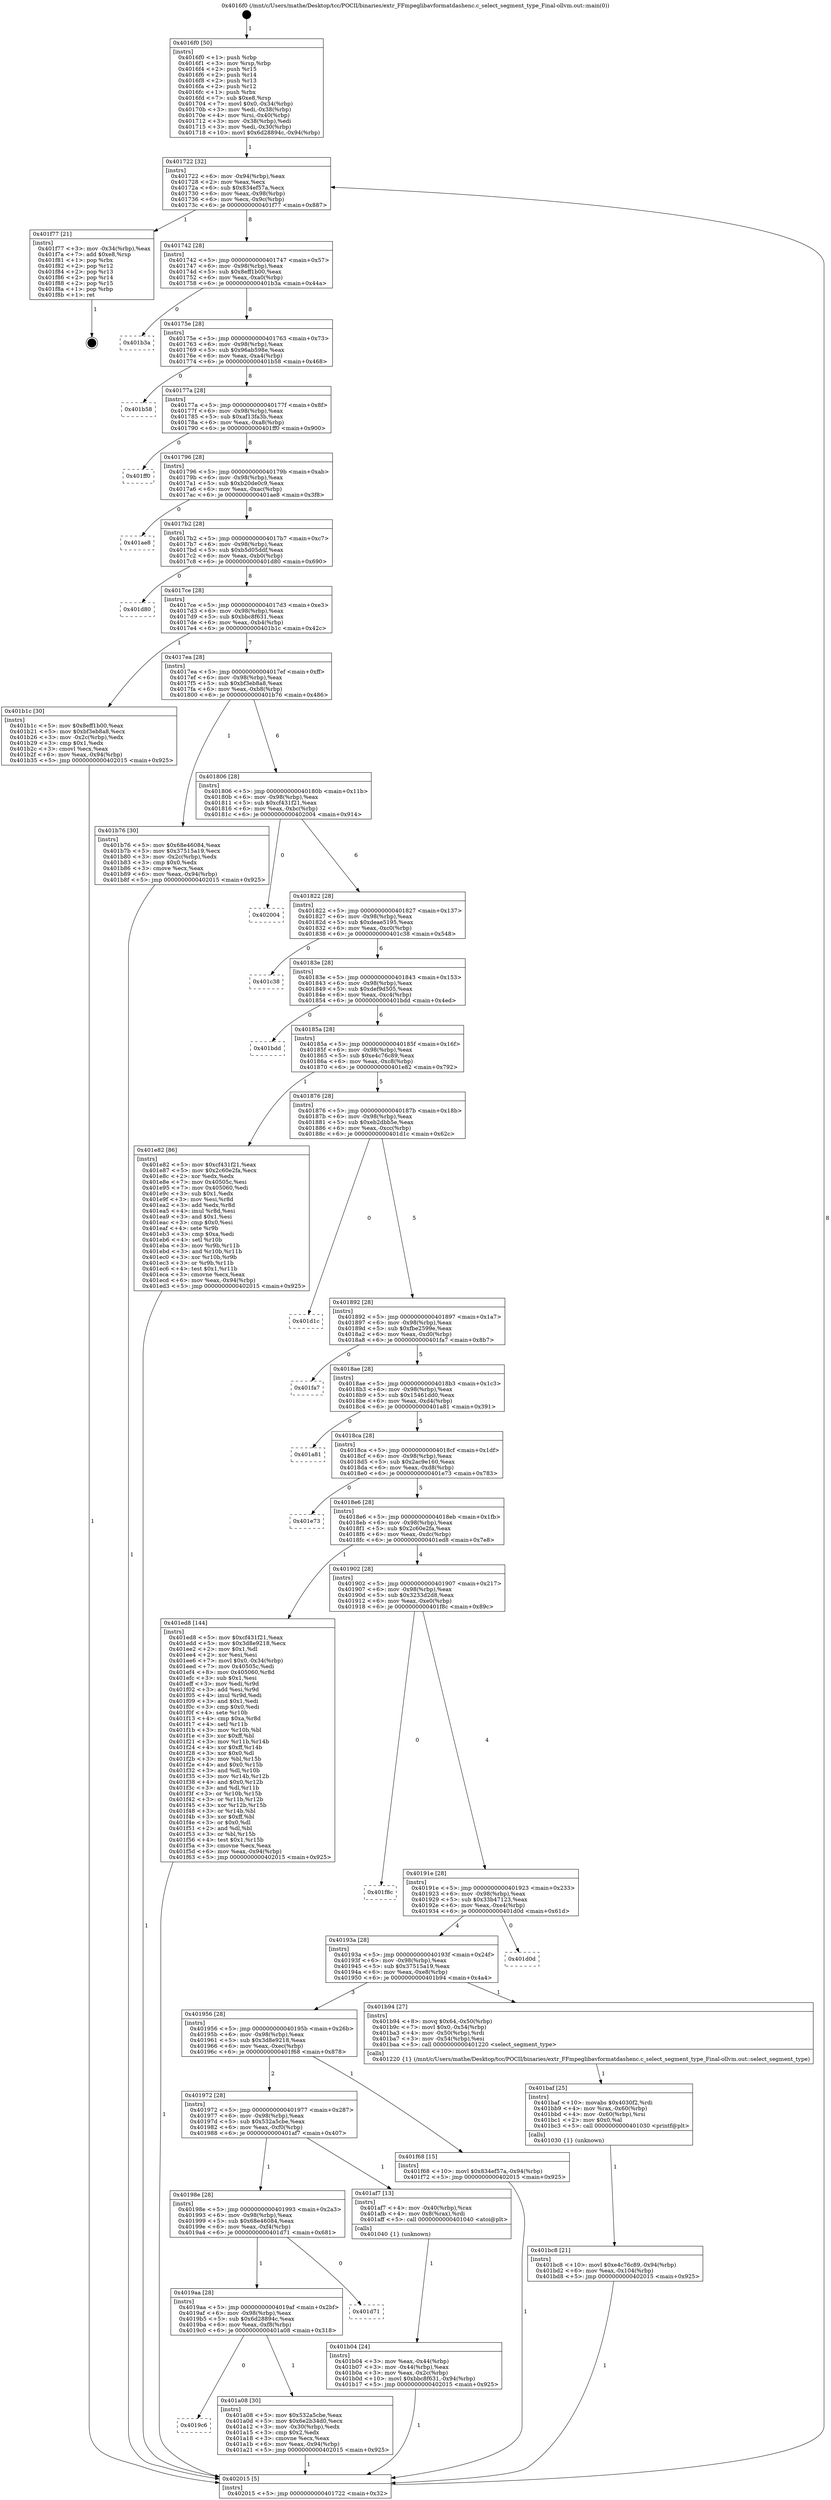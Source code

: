 digraph "0x4016f0" {
  label = "0x4016f0 (/mnt/c/Users/mathe/Desktop/tcc/POCII/binaries/extr_FFmpeglibavformatdashenc.c_select_segment_type_Final-ollvm.out::main(0))"
  labelloc = "t"
  node[shape=record]

  Entry [label="",width=0.3,height=0.3,shape=circle,fillcolor=black,style=filled]
  "0x401722" [label="{
     0x401722 [32]\l
     | [instrs]\l
     &nbsp;&nbsp;0x401722 \<+6\>: mov -0x94(%rbp),%eax\l
     &nbsp;&nbsp;0x401728 \<+2\>: mov %eax,%ecx\l
     &nbsp;&nbsp;0x40172a \<+6\>: sub $0x834ef57a,%ecx\l
     &nbsp;&nbsp;0x401730 \<+6\>: mov %eax,-0x98(%rbp)\l
     &nbsp;&nbsp;0x401736 \<+6\>: mov %ecx,-0x9c(%rbp)\l
     &nbsp;&nbsp;0x40173c \<+6\>: je 0000000000401f77 \<main+0x887\>\l
  }"]
  "0x401f77" [label="{
     0x401f77 [21]\l
     | [instrs]\l
     &nbsp;&nbsp;0x401f77 \<+3\>: mov -0x34(%rbp),%eax\l
     &nbsp;&nbsp;0x401f7a \<+7\>: add $0xe8,%rsp\l
     &nbsp;&nbsp;0x401f81 \<+1\>: pop %rbx\l
     &nbsp;&nbsp;0x401f82 \<+2\>: pop %r12\l
     &nbsp;&nbsp;0x401f84 \<+2\>: pop %r13\l
     &nbsp;&nbsp;0x401f86 \<+2\>: pop %r14\l
     &nbsp;&nbsp;0x401f88 \<+2\>: pop %r15\l
     &nbsp;&nbsp;0x401f8a \<+1\>: pop %rbp\l
     &nbsp;&nbsp;0x401f8b \<+1\>: ret\l
  }"]
  "0x401742" [label="{
     0x401742 [28]\l
     | [instrs]\l
     &nbsp;&nbsp;0x401742 \<+5\>: jmp 0000000000401747 \<main+0x57\>\l
     &nbsp;&nbsp;0x401747 \<+6\>: mov -0x98(%rbp),%eax\l
     &nbsp;&nbsp;0x40174d \<+5\>: sub $0x8eff1b00,%eax\l
     &nbsp;&nbsp;0x401752 \<+6\>: mov %eax,-0xa0(%rbp)\l
     &nbsp;&nbsp;0x401758 \<+6\>: je 0000000000401b3a \<main+0x44a\>\l
  }"]
  Exit [label="",width=0.3,height=0.3,shape=circle,fillcolor=black,style=filled,peripheries=2]
  "0x401b3a" [label="{
     0x401b3a\l
  }", style=dashed]
  "0x40175e" [label="{
     0x40175e [28]\l
     | [instrs]\l
     &nbsp;&nbsp;0x40175e \<+5\>: jmp 0000000000401763 \<main+0x73\>\l
     &nbsp;&nbsp;0x401763 \<+6\>: mov -0x98(%rbp),%eax\l
     &nbsp;&nbsp;0x401769 \<+5\>: sub $0x96ab598e,%eax\l
     &nbsp;&nbsp;0x40176e \<+6\>: mov %eax,-0xa4(%rbp)\l
     &nbsp;&nbsp;0x401774 \<+6\>: je 0000000000401b58 \<main+0x468\>\l
  }"]
  "0x401bc8" [label="{
     0x401bc8 [21]\l
     | [instrs]\l
     &nbsp;&nbsp;0x401bc8 \<+10\>: movl $0xe4c76c89,-0x94(%rbp)\l
     &nbsp;&nbsp;0x401bd2 \<+6\>: mov %eax,-0x104(%rbp)\l
     &nbsp;&nbsp;0x401bd8 \<+5\>: jmp 0000000000402015 \<main+0x925\>\l
  }"]
  "0x401b58" [label="{
     0x401b58\l
  }", style=dashed]
  "0x40177a" [label="{
     0x40177a [28]\l
     | [instrs]\l
     &nbsp;&nbsp;0x40177a \<+5\>: jmp 000000000040177f \<main+0x8f\>\l
     &nbsp;&nbsp;0x40177f \<+6\>: mov -0x98(%rbp),%eax\l
     &nbsp;&nbsp;0x401785 \<+5\>: sub $0xaf13fa3b,%eax\l
     &nbsp;&nbsp;0x40178a \<+6\>: mov %eax,-0xa8(%rbp)\l
     &nbsp;&nbsp;0x401790 \<+6\>: je 0000000000401ff0 \<main+0x900\>\l
  }"]
  "0x401baf" [label="{
     0x401baf [25]\l
     | [instrs]\l
     &nbsp;&nbsp;0x401baf \<+10\>: movabs $0x4030f2,%rdi\l
     &nbsp;&nbsp;0x401bb9 \<+4\>: mov %rax,-0x60(%rbp)\l
     &nbsp;&nbsp;0x401bbd \<+4\>: mov -0x60(%rbp),%rsi\l
     &nbsp;&nbsp;0x401bc1 \<+2\>: mov $0x0,%al\l
     &nbsp;&nbsp;0x401bc3 \<+5\>: call 0000000000401030 \<printf@plt\>\l
     | [calls]\l
     &nbsp;&nbsp;0x401030 \{1\} (unknown)\l
  }"]
  "0x401ff0" [label="{
     0x401ff0\l
  }", style=dashed]
  "0x401796" [label="{
     0x401796 [28]\l
     | [instrs]\l
     &nbsp;&nbsp;0x401796 \<+5\>: jmp 000000000040179b \<main+0xab\>\l
     &nbsp;&nbsp;0x40179b \<+6\>: mov -0x98(%rbp),%eax\l
     &nbsp;&nbsp;0x4017a1 \<+5\>: sub $0xb20de0c9,%eax\l
     &nbsp;&nbsp;0x4017a6 \<+6\>: mov %eax,-0xac(%rbp)\l
     &nbsp;&nbsp;0x4017ac \<+6\>: je 0000000000401ae8 \<main+0x3f8\>\l
  }"]
  "0x401b04" [label="{
     0x401b04 [24]\l
     | [instrs]\l
     &nbsp;&nbsp;0x401b04 \<+3\>: mov %eax,-0x44(%rbp)\l
     &nbsp;&nbsp;0x401b07 \<+3\>: mov -0x44(%rbp),%eax\l
     &nbsp;&nbsp;0x401b0a \<+3\>: mov %eax,-0x2c(%rbp)\l
     &nbsp;&nbsp;0x401b0d \<+10\>: movl $0xbbc8f631,-0x94(%rbp)\l
     &nbsp;&nbsp;0x401b17 \<+5\>: jmp 0000000000402015 \<main+0x925\>\l
  }"]
  "0x401ae8" [label="{
     0x401ae8\l
  }", style=dashed]
  "0x4017b2" [label="{
     0x4017b2 [28]\l
     | [instrs]\l
     &nbsp;&nbsp;0x4017b2 \<+5\>: jmp 00000000004017b7 \<main+0xc7\>\l
     &nbsp;&nbsp;0x4017b7 \<+6\>: mov -0x98(%rbp),%eax\l
     &nbsp;&nbsp;0x4017bd \<+5\>: sub $0xb5d05ddf,%eax\l
     &nbsp;&nbsp;0x4017c2 \<+6\>: mov %eax,-0xb0(%rbp)\l
     &nbsp;&nbsp;0x4017c8 \<+6\>: je 0000000000401d80 \<main+0x690\>\l
  }"]
  "0x4016f0" [label="{
     0x4016f0 [50]\l
     | [instrs]\l
     &nbsp;&nbsp;0x4016f0 \<+1\>: push %rbp\l
     &nbsp;&nbsp;0x4016f1 \<+3\>: mov %rsp,%rbp\l
     &nbsp;&nbsp;0x4016f4 \<+2\>: push %r15\l
     &nbsp;&nbsp;0x4016f6 \<+2\>: push %r14\l
     &nbsp;&nbsp;0x4016f8 \<+2\>: push %r13\l
     &nbsp;&nbsp;0x4016fa \<+2\>: push %r12\l
     &nbsp;&nbsp;0x4016fc \<+1\>: push %rbx\l
     &nbsp;&nbsp;0x4016fd \<+7\>: sub $0xe8,%rsp\l
     &nbsp;&nbsp;0x401704 \<+7\>: movl $0x0,-0x34(%rbp)\l
     &nbsp;&nbsp;0x40170b \<+3\>: mov %edi,-0x38(%rbp)\l
     &nbsp;&nbsp;0x40170e \<+4\>: mov %rsi,-0x40(%rbp)\l
     &nbsp;&nbsp;0x401712 \<+3\>: mov -0x38(%rbp),%edi\l
     &nbsp;&nbsp;0x401715 \<+3\>: mov %edi,-0x30(%rbp)\l
     &nbsp;&nbsp;0x401718 \<+10\>: movl $0x6d28894c,-0x94(%rbp)\l
  }"]
  "0x401d80" [label="{
     0x401d80\l
  }", style=dashed]
  "0x4017ce" [label="{
     0x4017ce [28]\l
     | [instrs]\l
     &nbsp;&nbsp;0x4017ce \<+5\>: jmp 00000000004017d3 \<main+0xe3\>\l
     &nbsp;&nbsp;0x4017d3 \<+6\>: mov -0x98(%rbp),%eax\l
     &nbsp;&nbsp;0x4017d9 \<+5\>: sub $0xbbc8f631,%eax\l
     &nbsp;&nbsp;0x4017de \<+6\>: mov %eax,-0xb4(%rbp)\l
     &nbsp;&nbsp;0x4017e4 \<+6\>: je 0000000000401b1c \<main+0x42c\>\l
  }"]
  "0x402015" [label="{
     0x402015 [5]\l
     | [instrs]\l
     &nbsp;&nbsp;0x402015 \<+5\>: jmp 0000000000401722 \<main+0x32\>\l
  }"]
  "0x401b1c" [label="{
     0x401b1c [30]\l
     | [instrs]\l
     &nbsp;&nbsp;0x401b1c \<+5\>: mov $0x8eff1b00,%eax\l
     &nbsp;&nbsp;0x401b21 \<+5\>: mov $0xbf3eb8a8,%ecx\l
     &nbsp;&nbsp;0x401b26 \<+3\>: mov -0x2c(%rbp),%edx\l
     &nbsp;&nbsp;0x401b29 \<+3\>: cmp $0x1,%edx\l
     &nbsp;&nbsp;0x401b2c \<+3\>: cmovl %ecx,%eax\l
     &nbsp;&nbsp;0x401b2f \<+6\>: mov %eax,-0x94(%rbp)\l
     &nbsp;&nbsp;0x401b35 \<+5\>: jmp 0000000000402015 \<main+0x925\>\l
  }"]
  "0x4017ea" [label="{
     0x4017ea [28]\l
     | [instrs]\l
     &nbsp;&nbsp;0x4017ea \<+5\>: jmp 00000000004017ef \<main+0xff\>\l
     &nbsp;&nbsp;0x4017ef \<+6\>: mov -0x98(%rbp),%eax\l
     &nbsp;&nbsp;0x4017f5 \<+5\>: sub $0xbf3eb8a8,%eax\l
     &nbsp;&nbsp;0x4017fa \<+6\>: mov %eax,-0xb8(%rbp)\l
     &nbsp;&nbsp;0x401800 \<+6\>: je 0000000000401b76 \<main+0x486\>\l
  }"]
  "0x4019c6" [label="{
     0x4019c6\l
  }", style=dashed]
  "0x401b76" [label="{
     0x401b76 [30]\l
     | [instrs]\l
     &nbsp;&nbsp;0x401b76 \<+5\>: mov $0x68e46084,%eax\l
     &nbsp;&nbsp;0x401b7b \<+5\>: mov $0x37515a19,%ecx\l
     &nbsp;&nbsp;0x401b80 \<+3\>: mov -0x2c(%rbp),%edx\l
     &nbsp;&nbsp;0x401b83 \<+3\>: cmp $0x0,%edx\l
     &nbsp;&nbsp;0x401b86 \<+3\>: cmove %ecx,%eax\l
     &nbsp;&nbsp;0x401b89 \<+6\>: mov %eax,-0x94(%rbp)\l
     &nbsp;&nbsp;0x401b8f \<+5\>: jmp 0000000000402015 \<main+0x925\>\l
  }"]
  "0x401806" [label="{
     0x401806 [28]\l
     | [instrs]\l
     &nbsp;&nbsp;0x401806 \<+5\>: jmp 000000000040180b \<main+0x11b\>\l
     &nbsp;&nbsp;0x40180b \<+6\>: mov -0x98(%rbp),%eax\l
     &nbsp;&nbsp;0x401811 \<+5\>: sub $0xcf431f21,%eax\l
     &nbsp;&nbsp;0x401816 \<+6\>: mov %eax,-0xbc(%rbp)\l
     &nbsp;&nbsp;0x40181c \<+6\>: je 0000000000402004 \<main+0x914\>\l
  }"]
  "0x401a08" [label="{
     0x401a08 [30]\l
     | [instrs]\l
     &nbsp;&nbsp;0x401a08 \<+5\>: mov $0x532a5cbe,%eax\l
     &nbsp;&nbsp;0x401a0d \<+5\>: mov $0x6e2b34d0,%ecx\l
     &nbsp;&nbsp;0x401a12 \<+3\>: mov -0x30(%rbp),%edx\l
     &nbsp;&nbsp;0x401a15 \<+3\>: cmp $0x2,%edx\l
     &nbsp;&nbsp;0x401a18 \<+3\>: cmovne %ecx,%eax\l
     &nbsp;&nbsp;0x401a1b \<+6\>: mov %eax,-0x94(%rbp)\l
     &nbsp;&nbsp;0x401a21 \<+5\>: jmp 0000000000402015 \<main+0x925\>\l
  }"]
  "0x402004" [label="{
     0x402004\l
  }", style=dashed]
  "0x401822" [label="{
     0x401822 [28]\l
     | [instrs]\l
     &nbsp;&nbsp;0x401822 \<+5\>: jmp 0000000000401827 \<main+0x137\>\l
     &nbsp;&nbsp;0x401827 \<+6\>: mov -0x98(%rbp),%eax\l
     &nbsp;&nbsp;0x40182d \<+5\>: sub $0xdeae5195,%eax\l
     &nbsp;&nbsp;0x401832 \<+6\>: mov %eax,-0xc0(%rbp)\l
     &nbsp;&nbsp;0x401838 \<+6\>: je 0000000000401c38 \<main+0x548\>\l
  }"]
  "0x4019aa" [label="{
     0x4019aa [28]\l
     | [instrs]\l
     &nbsp;&nbsp;0x4019aa \<+5\>: jmp 00000000004019af \<main+0x2bf\>\l
     &nbsp;&nbsp;0x4019af \<+6\>: mov -0x98(%rbp),%eax\l
     &nbsp;&nbsp;0x4019b5 \<+5\>: sub $0x6d28894c,%eax\l
     &nbsp;&nbsp;0x4019ba \<+6\>: mov %eax,-0xf8(%rbp)\l
     &nbsp;&nbsp;0x4019c0 \<+6\>: je 0000000000401a08 \<main+0x318\>\l
  }"]
  "0x401c38" [label="{
     0x401c38\l
  }", style=dashed]
  "0x40183e" [label="{
     0x40183e [28]\l
     | [instrs]\l
     &nbsp;&nbsp;0x40183e \<+5\>: jmp 0000000000401843 \<main+0x153\>\l
     &nbsp;&nbsp;0x401843 \<+6\>: mov -0x98(%rbp),%eax\l
     &nbsp;&nbsp;0x401849 \<+5\>: sub $0xdef9d505,%eax\l
     &nbsp;&nbsp;0x40184e \<+6\>: mov %eax,-0xc4(%rbp)\l
     &nbsp;&nbsp;0x401854 \<+6\>: je 0000000000401bdd \<main+0x4ed\>\l
  }"]
  "0x401d71" [label="{
     0x401d71\l
  }", style=dashed]
  "0x401bdd" [label="{
     0x401bdd\l
  }", style=dashed]
  "0x40185a" [label="{
     0x40185a [28]\l
     | [instrs]\l
     &nbsp;&nbsp;0x40185a \<+5\>: jmp 000000000040185f \<main+0x16f\>\l
     &nbsp;&nbsp;0x40185f \<+6\>: mov -0x98(%rbp),%eax\l
     &nbsp;&nbsp;0x401865 \<+5\>: sub $0xe4c76c89,%eax\l
     &nbsp;&nbsp;0x40186a \<+6\>: mov %eax,-0xc8(%rbp)\l
     &nbsp;&nbsp;0x401870 \<+6\>: je 0000000000401e82 \<main+0x792\>\l
  }"]
  "0x40198e" [label="{
     0x40198e [28]\l
     | [instrs]\l
     &nbsp;&nbsp;0x40198e \<+5\>: jmp 0000000000401993 \<main+0x2a3\>\l
     &nbsp;&nbsp;0x401993 \<+6\>: mov -0x98(%rbp),%eax\l
     &nbsp;&nbsp;0x401999 \<+5\>: sub $0x68e46084,%eax\l
     &nbsp;&nbsp;0x40199e \<+6\>: mov %eax,-0xf4(%rbp)\l
     &nbsp;&nbsp;0x4019a4 \<+6\>: je 0000000000401d71 \<main+0x681\>\l
  }"]
  "0x401e82" [label="{
     0x401e82 [86]\l
     | [instrs]\l
     &nbsp;&nbsp;0x401e82 \<+5\>: mov $0xcf431f21,%eax\l
     &nbsp;&nbsp;0x401e87 \<+5\>: mov $0x2c60e2fa,%ecx\l
     &nbsp;&nbsp;0x401e8c \<+2\>: xor %edx,%edx\l
     &nbsp;&nbsp;0x401e8e \<+7\>: mov 0x40505c,%esi\l
     &nbsp;&nbsp;0x401e95 \<+7\>: mov 0x405060,%edi\l
     &nbsp;&nbsp;0x401e9c \<+3\>: sub $0x1,%edx\l
     &nbsp;&nbsp;0x401e9f \<+3\>: mov %esi,%r8d\l
     &nbsp;&nbsp;0x401ea2 \<+3\>: add %edx,%r8d\l
     &nbsp;&nbsp;0x401ea5 \<+4\>: imul %r8d,%esi\l
     &nbsp;&nbsp;0x401ea9 \<+3\>: and $0x1,%esi\l
     &nbsp;&nbsp;0x401eac \<+3\>: cmp $0x0,%esi\l
     &nbsp;&nbsp;0x401eaf \<+4\>: sete %r9b\l
     &nbsp;&nbsp;0x401eb3 \<+3\>: cmp $0xa,%edi\l
     &nbsp;&nbsp;0x401eb6 \<+4\>: setl %r10b\l
     &nbsp;&nbsp;0x401eba \<+3\>: mov %r9b,%r11b\l
     &nbsp;&nbsp;0x401ebd \<+3\>: and %r10b,%r11b\l
     &nbsp;&nbsp;0x401ec0 \<+3\>: xor %r10b,%r9b\l
     &nbsp;&nbsp;0x401ec3 \<+3\>: or %r9b,%r11b\l
     &nbsp;&nbsp;0x401ec6 \<+4\>: test $0x1,%r11b\l
     &nbsp;&nbsp;0x401eca \<+3\>: cmovne %ecx,%eax\l
     &nbsp;&nbsp;0x401ecd \<+6\>: mov %eax,-0x94(%rbp)\l
     &nbsp;&nbsp;0x401ed3 \<+5\>: jmp 0000000000402015 \<main+0x925\>\l
  }"]
  "0x401876" [label="{
     0x401876 [28]\l
     | [instrs]\l
     &nbsp;&nbsp;0x401876 \<+5\>: jmp 000000000040187b \<main+0x18b\>\l
     &nbsp;&nbsp;0x40187b \<+6\>: mov -0x98(%rbp),%eax\l
     &nbsp;&nbsp;0x401881 \<+5\>: sub $0xeb2dbb5e,%eax\l
     &nbsp;&nbsp;0x401886 \<+6\>: mov %eax,-0xcc(%rbp)\l
     &nbsp;&nbsp;0x40188c \<+6\>: je 0000000000401d1c \<main+0x62c\>\l
  }"]
  "0x401af7" [label="{
     0x401af7 [13]\l
     | [instrs]\l
     &nbsp;&nbsp;0x401af7 \<+4\>: mov -0x40(%rbp),%rax\l
     &nbsp;&nbsp;0x401afb \<+4\>: mov 0x8(%rax),%rdi\l
     &nbsp;&nbsp;0x401aff \<+5\>: call 0000000000401040 \<atoi@plt\>\l
     | [calls]\l
     &nbsp;&nbsp;0x401040 \{1\} (unknown)\l
  }"]
  "0x401d1c" [label="{
     0x401d1c\l
  }", style=dashed]
  "0x401892" [label="{
     0x401892 [28]\l
     | [instrs]\l
     &nbsp;&nbsp;0x401892 \<+5\>: jmp 0000000000401897 \<main+0x1a7\>\l
     &nbsp;&nbsp;0x401897 \<+6\>: mov -0x98(%rbp),%eax\l
     &nbsp;&nbsp;0x40189d \<+5\>: sub $0xfbe2599e,%eax\l
     &nbsp;&nbsp;0x4018a2 \<+6\>: mov %eax,-0xd0(%rbp)\l
     &nbsp;&nbsp;0x4018a8 \<+6\>: je 0000000000401fa7 \<main+0x8b7\>\l
  }"]
  "0x401972" [label="{
     0x401972 [28]\l
     | [instrs]\l
     &nbsp;&nbsp;0x401972 \<+5\>: jmp 0000000000401977 \<main+0x287\>\l
     &nbsp;&nbsp;0x401977 \<+6\>: mov -0x98(%rbp),%eax\l
     &nbsp;&nbsp;0x40197d \<+5\>: sub $0x532a5cbe,%eax\l
     &nbsp;&nbsp;0x401982 \<+6\>: mov %eax,-0xf0(%rbp)\l
     &nbsp;&nbsp;0x401988 \<+6\>: je 0000000000401af7 \<main+0x407\>\l
  }"]
  "0x401fa7" [label="{
     0x401fa7\l
  }", style=dashed]
  "0x4018ae" [label="{
     0x4018ae [28]\l
     | [instrs]\l
     &nbsp;&nbsp;0x4018ae \<+5\>: jmp 00000000004018b3 \<main+0x1c3\>\l
     &nbsp;&nbsp;0x4018b3 \<+6\>: mov -0x98(%rbp),%eax\l
     &nbsp;&nbsp;0x4018b9 \<+5\>: sub $0x15461dd0,%eax\l
     &nbsp;&nbsp;0x4018be \<+6\>: mov %eax,-0xd4(%rbp)\l
     &nbsp;&nbsp;0x4018c4 \<+6\>: je 0000000000401a81 \<main+0x391\>\l
  }"]
  "0x401f68" [label="{
     0x401f68 [15]\l
     | [instrs]\l
     &nbsp;&nbsp;0x401f68 \<+10\>: movl $0x834ef57a,-0x94(%rbp)\l
     &nbsp;&nbsp;0x401f72 \<+5\>: jmp 0000000000402015 \<main+0x925\>\l
  }"]
  "0x401a81" [label="{
     0x401a81\l
  }", style=dashed]
  "0x4018ca" [label="{
     0x4018ca [28]\l
     | [instrs]\l
     &nbsp;&nbsp;0x4018ca \<+5\>: jmp 00000000004018cf \<main+0x1df\>\l
     &nbsp;&nbsp;0x4018cf \<+6\>: mov -0x98(%rbp),%eax\l
     &nbsp;&nbsp;0x4018d5 \<+5\>: sub $0x2ac9e160,%eax\l
     &nbsp;&nbsp;0x4018da \<+6\>: mov %eax,-0xd8(%rbp)\l
     &nbsp;&nbsp;0x4018e0 \<+6\>: je 0000000000401e73 \<main+0x783\>\l
  }"]
  "0x401956" [label="{
     0x401956 [28]\l
     | [instrs]\l
     &nbsp;&nbsp;0x401956 \<+5\>: jmp 000000000040195b \<main+0x26b\>\l
     &nbsp;&nbsp;0x40195b \<+6\>: mov -0x98(%rbp),%eax\l
     &nbsp;&nbsp;0x401961 \<+5\>: sub $0x3d8e9218,%eax\l
     &nbsp;&nbsp;0x401966 \<+6\>: mov %eax,-0xec(%rbp)\l
     &nbsp;&nbsp;0x40196c \<+6\>: je 0000000000401f68 \<main+0x878\>\l
  }"]
  "0x401e73" [label="{
     0x401e73\l
  }", style=dashed]
  "0x4018e6" [label="{
     0x4018e6 [28]\l
     | [instrs]\l
     &nbsp;&nbsp;0x4018e6 \<+5\>: jmp 00000000004018eb \<main+0x1fb\>\l
     &nbsp;&nbsp;0x4018eb \<+6\>: mov -0x98(%rbp),%eax\l
     &nbsp;&nbsp;0x4018f1 \<+5\>: sub $0x2c60e2fa,%eax\l
     &nbsp;&nbsp;0x4018f6 \<+6\>: mov %eax,-0xdc(%rbp)\l
     &nbsp;&nbsp;0x4018fc \<+6\>: je 0000000000401ed8 \<main+0x7e8\>\l
  }"]
  "0x401b94" [label="{
     0x401b94 [27]\l
     | [instrs]\l
     &nbsp;&nbsp;0x401b94 \<+8\>: movq $0x64,-0x50(%rbp)\l
     &nbsp;&nbsp;0x401b9c \<+7\>: movl $0x0,-0x54(%rbp)\l
     &nbsp;&nbsp;0x401ba3 \<+4\>: mov -0x50(%rbp),%rdi\l
     &nbsp;&nbsp;0x401ba7 \<+3\>: mov -0x54(%rbp),%esi\l
     &nbsp;&nbsp;0x401baa \<+5\>: call 0000000000401220 \<select_segment_type\>\l
     | [calls]\l
     &nbsp;&nbsp;0x401220 \{1\} (/mnt/c/Users/mathe/Desktop/tcc/POCII/binaries/extr_FFmpeglibavformatdashenc.c_select_segment_type_Final-ollvm.out::select_segment_type)\l
  }"]
  "0x401ed8" [label="{
     0x401ed8 [144]\l
     | [instrs]\l
     &nbsp;&nbsp;0x401ed8 \<+5\>: mov $0xcf431f21,%eax\l
     &nbsp;&nbsp;0x401edd \<+5\>: mov $0x3d8e9218,%ecx\l
     &nbsp;&nbsp;0x401ee2 \<+2\>: mov $0x1,%dl\l
     &nbsp;&nbsp;0x401ee4 \<+2\>: xor %esi,%esi\l
     &nbsp;&nbsp;0x401ee6 \<+7\>: movl $0x0,-0x34(%rbp)\l
     &nbsp;&nbsp;0x401eed \<+7\>: mov 0x40505c,%edi\l
     &nbsp;&nbsp;0x401ef4 \<+8\>: mov 0x405060,%r8d\l
     &nbsp;&nbsp;0x401efc \<+3\>: sub $0x1,%esi\l
     &nbsp;&nbsp;0x401eff \<+3\>: mov %edi,%r9d\l
     &nbsp;&nbsp;0x401f02 \<+3\>: add %esi,%r9d\l
     &nbsp;&nbsp;0x401f05 \<+4\>: imul %r9d,%edi\l
     &nbsp;&nbsp;0x401f09 \<+3\>: and $0x1,%edi\l
     &nbsp;&nbsp;0x401f0c \<+3\>: cmp $0x0,%edi\l
     &nbsp;&nbsp;0x401f0f \<+4\>: sete %r10b\l
     &nbsp;&nbsp;0x401f13 \<+4\>: cmp $0xa,%r8d\l
     &nbsp;&nbsp;0x401f17 \<+4\>: setl %r11b\l
     &nbsp;&nbsp;0x401f1b \<+3\>: mov %r10b,%bl\l
     &nbsp;&nbsp;0x401f1e \<+3\>: xor $0xff,%bl\l
     &nbsp;&nbsp;0x401f21 \<+3\>: mov %r11b,%r14b\l
     &nbsp;&nbsp;0x401f24 \<+4\>: xor $0xff,%r14b\l
     &nbsp;&nbsp;0x401f28 \<+3\>: xor $0x0,%dl\l
     &nbsp;&nbsp;0x401f2b \<+3\>: mov %bl,%r15b\l
     &nbsp;&nbsp;0x401f2e \<+4\>: and $0x0,%r15b\l
     &nbsp;&nbsp;0x401f32 \<+3\>: and %dl,%r10b\l
     &nbsp;&nbsp;0x401f35 \<+3\>: mov %r14b,%r12b\l
     &nbsp;&nbsp;0x401f38 \<+4\>: and $0x0,%r12b\l
     &nbsp;&nbsp;0x401f3c \<+3\>: and %dl,%r11b\l
     &nbsp;&nbsp;0x401f3f \<+3\>: or %r10b,%r15b\l
     &nbsp;&nbsp;0x401f42 \<+3\>: or %r11b,%r12b\l
     &nbsp;&nbsp;0x401f45 \<+3\>: xor %r12b,%r15b\l
     &nbsp;&nbsp;0x401f48 \<+3\>: or %r14b,%bl\l
     &nbsp;&nbsp;0x401f4b \<+3\>: xor $0xff,%bl\l
     &nbsp;&nbsp;0x401f4e \<+3\>: or $0x0,%dl\l
     &nbsp;&nbsp;0x401f51 \<+2\>: and %dl,%bl\l
     &nbsp;&nbsp;0x401f53 \<+3\>: or %bl,%r15b\l
     &nbsp;&nbsp;0x401f56 \<+4\>: test $0x1,%r15b\l
     &nbsp;&nbsp;0x401f5a \<+3\>: cmovne %ecx,%eax\l
     &nbsp;&nbsp;0x401f5d \<+6\>: mov %eax,-0x94(%rbp)\l
     &nbsp;&nbsp;0x401f63 \<+5\>: jmp 0000000000402015 \<main+0x925\>\l
  }"]
  "0x401902" [label="{
     0x401902 [28]\l
     | [instrs]\l
     &nbsp;&nbsp;0x401902 \<+5\>: jmp 0000000000401907 \<main+0x217\>\l
     &nbsp;&nbsp;0x401907 \<+6\>: mov -0x98(%rbp),%eax\l
     &nbsp;&nbsp;0x40190d \<+5\>: sub $0x3233d2d8,%eax\l
     &nbsp;&nbsp;0x401912 \<+6\>: mov %eax,-0xe0(%rbp)\l
     &nbsp;&nbsp;0x401918 \<+6\>: je 0000000000401f8c \<main+0x89c\>\l
  }"]
  "0x40193a" [label="{
     0x40193a [28]\l
     | [instrs]\l
     &nbsp;&nbsp;0x40193a \<+5\>: jmp 000000000040193f \<main+0x24f\>\l
     &nbsp;&nbsp;0x40193f \<+6\>: mov -0x98(%rbp),%eax\l
     &nbsp;&nbsp;0x401945 \<+5\>: sub $0x37515a19,%eax\l
     &nbsp;&nbsp;0x40194a \<+6\>: mov %eax,-0xe8(%rbp)\l
     &nbsp;&nbsp;0x401950 \<+6\>: je 0000000000401b94 \<main+0x4a4\>\l
  }"]
  "0x401f8c" [label="{
     0x401f8c\l
  }", style=dashed]
  "0x40191e" [label="{
     0x40191e [28]\l
     | [instrs]\l
     &nbsp;&nbsp;0x40191e \<+5\>: jmp 0000000000401923 \<main+0x233\>\l
     &nbsp;&nbsp;0x401923 \<+6\>: mov -0x98(%rbp),%eax\l
     &nbsp;&nbsp;0x401929 \<+5\>: sub $0x33b47123,%eax\l
     &nbsp;&nbsp;0x40192e \<+6\>: mov %eax,-0xe4(%rbp)\l
     &nbsp;&nbsp;0x401934 \<+6\>: je 0000000000401d0d \<main+0x61d\>\l
  }"]
  "0x401d0d" [label="{
     0x401d0d\l
  }", style=dashed]
  Entry -> "0x4016f0" [label=" 1"]
  "0x401722" -> "0x401f77" [label=" 1"]
  "0x401722" -> "0x401742" [label=" 8"]
  "0x401f77" -> Exit [label=" 1"]
  "0x401742" -> "0x401b3a" [label=" 0"]
  "0x401742" -> "0x40175e" [label=" 8"]
  "0x401f68" -> "0x402015" [label=" 1"]
  "0x40175e" -> "0x401b58" [label=" 0"]
  "0x40175e" -> "0x40177a" [label=" 8"]
  "0x401ed8" -> "0x402015" [label=" 1"]
  "0x40177a" -> "0x401ff0" [label=" 0"]
  "0x40177a" -> "0x401796" [label=" 8"]
  "0x401e82" -> "0x402015" [label=" 1"]
  "0x401796" -> "0x401ae8" [label=" 0"]
  "0x401796" -> "0x4017b2" [label=" 8"]
  "0x401bc8" -> "0x402015" [label=" 1"]
  "0x4017b2" -> "0x401d80" [label=" 0"]
  "0x4017b2" -> "0x4017ce" [label=" 8"]
  "0x401baf" -> "0x401bc8" [label=" 1"]
  "0x4017ce" -> "0x401b1c" [label=" 1"]
  "0x4017ce" -> "0x4017ea" [label=" 7"]
  "0x401b94" -> "0x401baf" [label=" 1"]
  "0x4017ea" -> "0x401b76" [label=" 1"]
  "0x4017ea" -> "0x401806" [label=" 6"]
  "0x401b76" -> "0x402015" [label=" 1"]
  "0x401806" -> "0x402004" [label=" 0"]
  "0x401806" -> "0x401822" [label=" 6"]
  "0x401b1c" -> "0x402015" [label=" 1"]
  "0x401822" -> "0x401c38" [label=" 0"]
  "0x401822" -> "0x40183e" [label=" 6"]
  "0x401af7" -> "0x401b04" [label=" 1"]
  "0x40183e" -> "0x401bdd" [label=" 0"]
  "0x40183e" -> "0x40185a" [label=" 6"]
  "0x402015" -> "0x401722" [label=" 8"]
  "0x40185a" -> "0x401e82" [label=" 1"]
  "0x40185a" -> "0x401876" [label=" 5"]
  "0x401a08" -> "0x402015" [label=" 1"]
  "0x401876" -> "0x401d1c" [label=" 0"]
  "0x401876" -> "0x401892" [label=" 5"]
  "0x4019aa" -> "0x4019c6" [label=" 0"]
  "0x401892" -> "0x401fa7" [label=" 0"]
  "0x401892" -> "0x4018ae" [label=" 5"]
  "0x401b04" -> "0x402015" [label=" 1"]
  "0x4018ae" -> "0x401a81" [label=" 0"]
  "0x4018ae" -> "0x4018ca" [label=" 5"]
  "0x40198e" -> "0x4019aa" [label=" 1"]
  "0x4018ca" -> "0x401e73" [label=" 0"]
  "0x4018ca" -> "0x4018e6" [label=" 5"]
  "0x4016f0" -> "0x401722" [label=" 1"]
  "0x4018e6" -> "0x401ed8" [label=" 1"]
  "0x4018e6" -> "0x401902" [label=" 4"]
  "0x401972" -> "0x40198e" [label=" 1"]
  "0x401902" -> "0x401f8c" [label=" 0"]
  "0x401902" -> "0x40191e" [label=" 4"]
  "0x4019aa" -> "0x401a08" [label=" 1"]
  "0x40191e" -> "0x401d0d" [label=" 0"]
  "0x40191e" -> "0x40193a" [label=" 4"]
  "0x401972" -> "0x401af7" [label=" 1"]
  "0x40193a" -> "0x401b94" [label=" 1"]
  "0x40193a" -> "0x401956" [label=" 3"]
  "0x40198e" -> "0x401d71" [label=" 0"]
  "0x401956" -> "0x401f68" [label=" 1"]
  "0x401956" -> "0x401972" [label=" 2"]
}
